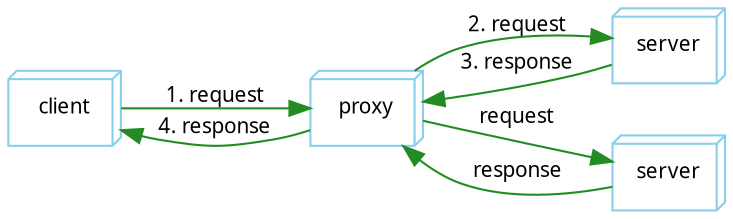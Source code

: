 digraph ngx_upstream_server {
   rankdir=LR;

   node [shape=box3d, color=skyblue, fontname="Verdana", fontsize=10];
   edge [color=forestgreen, fontname="Verdana", fontsize=10];

   client;
   proxy;
   server1 [label="server"];
   server2 [label="server"];

   client -> proxy [label="1. request"];
   proxy -> client [label="4. response"];

   proxy -> server1 [label="2. request"];
   server1 -> proxy [label="3. response"];

   proxy -> server2 [label="request"];
   server2 -> proxy [label="response"];
   
}